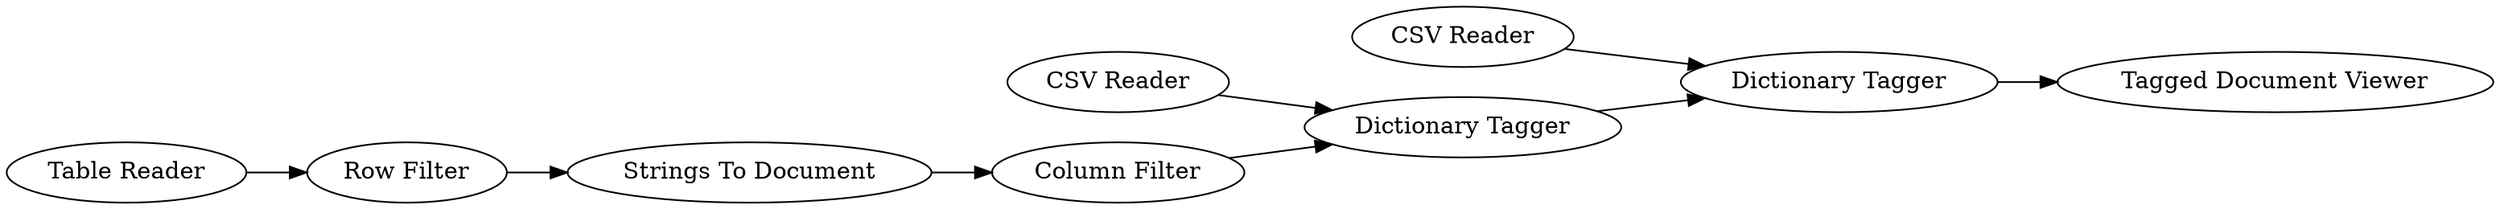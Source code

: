 digraph {
	297 -> 299
	299 -> 298
	294 -> 37
	38 -> 35
	300 -> 297
	298 -> 37
	37 -> 38
	295 -> 38
	35 [label="Tagged Document Viewer"]
	294 [label="CSV Reader"]
	299 [label="Strings To Document"]
	297 [label="Row Filter"]
	300 [label="Table Reader"]
	295 [label="CSV Reader"]
	38 [label="Dictionary Tagger"]
	37 [label="Dictionary Tagger"]
	298 [label="Column Filter"]
	rankdir=LR
}
